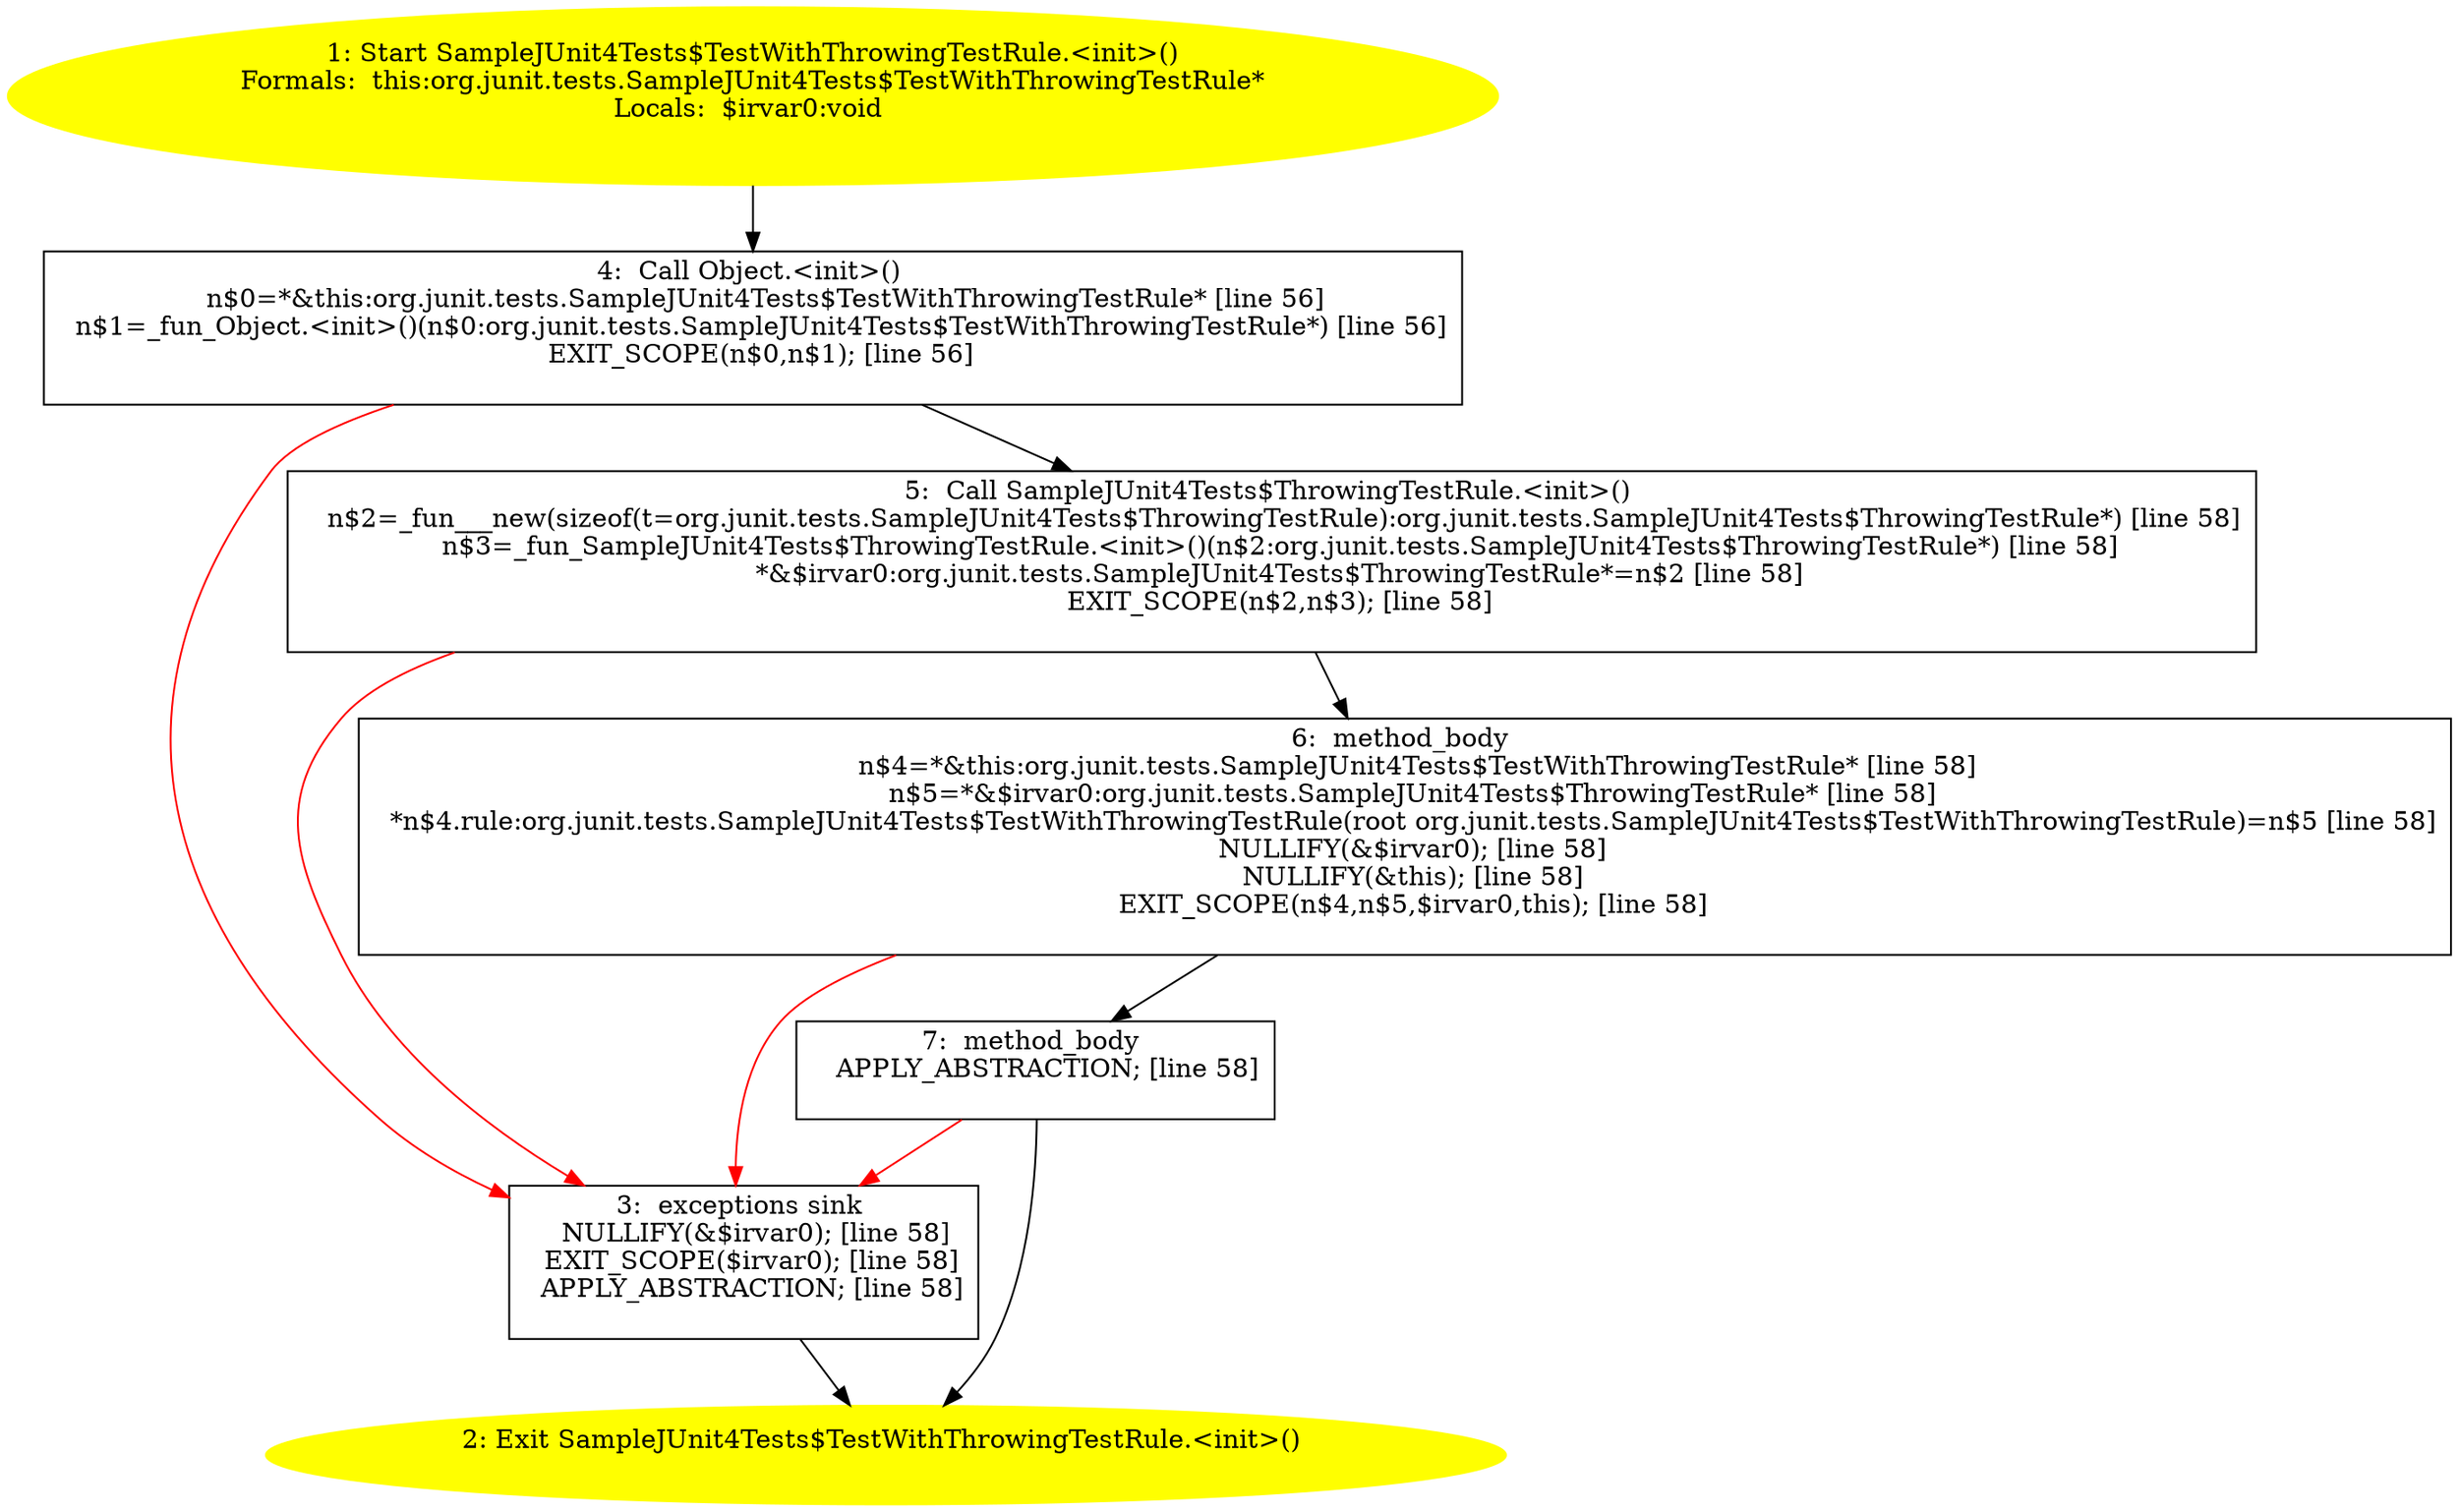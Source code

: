 /* @generated */
digraph cfg {
"org.junit.tests.SampleJUnit4Tests$TestWithThrowingTestRule.<init>().ded6cc5c00dd9746a4b0c07915515c3a_1" [label="1: Start SampleJUnit4Tests$TestWithThrowingTestRule.<init>()\nFormals:  this:org.junit.tests.SampleJUnit4Tests$TestWithThrowingTestRule*\nLocals:  $irvar0:void \n  " color=yellow style=filled]
	

	 "org.junit.tests.SampleJUnit4Tests$TestWithThrowingTestRule.<init>().ded6cc5c00dd9746a4b0c07915515c3a_1" -> "org.junit.tests.SampleJUnit4Tests$TestWithThrowingTestRule.<init>().ded6cc5c00dd9746a4b0c07915515c3a_4" ;
"org.junit.tests.SampleJUnit4Tests$TestWithThrowingTestRule.<init>().ded6cc5c00dd9746a4b0c07915515c3a_2" [label="2: Exit SampleJUnit4Tests$TestWithThrowingTestRule.<init>() \n  " color=yellow style=filled]
	

"org.junit.tests.SampleJUnit4Tests$TestWithThrowingTestRule.<init>().ded6cc5c00dd9746a4b0c07915515c3a_3" [label="3:  exceptions sink \n   NULLIFY(&$irvar0); [line 58]\n  EXIT_SCOPE($irvar0); [line 58]\n  APPLY_ABSTRACTION; [line 58]\n " shape="box"]
	

	 "org.junit.tests.SampleJUnit4Tests$TestWithThrowingTestRule.<init>().ded6cc5c00dd9746a4b0c07915515c3a_3" -> "org.junit.tests.SampleJUnit4Tests$TestWithThrowingTestRule.<init>().ded6cc5c00dd9746a4b0c07915515c3a_2" ;
"org.junit.tests.SampleJUnit4Tests$TestWithThrowingTestRule.<init>().ded6cc5c00dd9746a4b0c07915515c3a_4" [label="4:  Call Object.<init>() \n   n$0=*&this:org.junit.tests.SampleJUnit4Tests$TestWithThrowingTestRule* [line 56]\n  n$1=_fun_Object.<init>()(n$0:org.junit.tests.SampleJUnit4Tests$TestWithThrowingTestRule*) [line 56]\n  EXIT_SCOPE(n$0,n$1); [line 56]\n " shape="box"]
	

	 "org.junit.tests.SampleJUnit4Tests$TestWithThrowingTestRule.<init>().ded6cc5c00dd9746a4b0c07915515c3a_4" -> "org.junit.tests.SampleJUnit4Tests$TestWithThrowingTestRule.<init>().ded6cc5c00dd9746a4b0c07915515c3a_5" ;
	 "org.junit.tests.SampleJUnit4Tests$TestWithThrowingTestRule.<init>().ded6cc5c00dd9746a4b0c07915515c3a_4" -> "org.junit.tests.SampleJUnit4Tests$TestWithThrowingTestRule.<init>().ded6cc5c00dd9746a4b0c07915515c3a_3" [color="red" ];
"org.junit.tests.SampleJUnit4Tests$TestWithThrowingTestRule.<init>().ded6cc5c00dd9746a4b0c07915515c3a_5" [label="5:  Call SampleJUnit4Tests$ThrowingTestRule.<init>() \n   n$2=_fun___new(sizeof(t=org.junit.tests.SampleJUnit4Tests$ThrowingTestRule):org.junit.tests.SampleJUnit4Tests$ThrowingTestRule*) [line 58]\n  n$3=_fun_SampleJUnit4Tests$ThrowingTestRule.<init>()(n$2:org.junit.tests.SampleJUnit4Tests$ThrowingTestRule*) [line 58]\n  *&$irvar0:org.junit.tests.SampleJUnit4Tests$ThrowingTestRule*=n$2 [line 58]\n  EXIT_SCOPE(n$2,n$3); [line 58]\n " shape="box"]
	

	 "org.junit.tests.SampleJUnit4Tests$TestWithThrowingTestRule.<init>().ded6cc5c00dd9746a4b0c07915515c3a_5" -> "org.junit.tests.SampleJUnit4Tests$TestWithThrowingTestRule.<init>().ded6cc5c00dd9746a4b0c07915515c3a_6" ;
	 "org.junit.tests.SampleJUnit4Tests$TestWithThrowingTestRule.<init>().ded6cc5c00dd9746a4b0c07915515c3a_5" -> "org.junit.tests.SampleJUnit4Tests$TestWithThrowingTestRule.<init>().ded6cc5c00dd9746a4b0c07915515c3a_3" [color="red" ];
"org.junit.tests.SampleJUnit4Tests$TestWithThrowingTestRule.<init>().ded6cc5c00dd9746a4b0c07915515c3a_6" [label="6:  method_body \n   n$4=*&this:org.junit.tests.SampleJUnit4Tests$TestWithThrowingTestRule* [line 58]\n  n$5=*&$irvar0:org.junit.tests.SampleJUnit4Tests$ThrowingTestRule* [line 58]\n  *n$4.rule:org.junit.tests.SampleJUnit4Tests$TestWithThrowingTestRule(root org.junit.tests.SampleJUnit4Tests$TestWithThrowingTestRule)=n$5 [line 58]\n  NULLIFY(&$irvar0); [line 58]\n  NULLIFY(&this); [line 58]\n  EXIT_SCOPE(n$4,n$5,$irvar0,this); [line 58]\n " shape="box"]
	

	 "org.junit.tests.SampleJUnit4Tests$TestWithThrowingTestRule.<init>().ded6cc5c00dd9746a4b0c07915515c3a_6" -> "org.junit.tests.SampleJUnit4Tests$TestWithThrowingTestRule.<init>().ded6cc5c00dd9746a4b0c07915515c3a_7" ;
	 "org.junit.tests.SampleJUnit4Tests$TestWithThrowingTestRule.<init>().ded6cc5c00dd9746a4b0c07915515c3a_6" -> "org.junit.tests.SampleJUnit4Tests$TestWithThrowingTestRule.<init>().ded6cc5c00dd9746a4b0c07915515c3a_3" [color="red" ];
"org.junit.tests.SampleJUnit4Tests$TestWithThrowingTestRule.<init>().ded6cc5c00dd9746a4b0c07915515c3a_7" [label="7:  method_body \n   APPLY_ABSTRACTION; [line 58]\n " shape="box"]
	

	 "org.junit.tests.SampleJUnit4Tests$TestWithThrowingTestRule.<init>().ded6cc5c00dd9746a4b0c07915515c3a_7" -> "org.junit.tests.SampleJUnit4Tests$TestWithThrowingTestRule.<init>().ded6cc5c00dd9746a4b0c07915515c3a_2" ;
	 "org.junit.tests.SampleJUnit4Tests$TestWithThrowingTestRule.<init>().ded6cc5c00dd9746a4b0c07915515c3a_7" -> "org.junit.tests.SampleJUnit4Tests$TestWithThrowingTestRule.<init>().ded6cc5c00dd9746a4b0c07915515c3a_3" [color="red" ];
}
